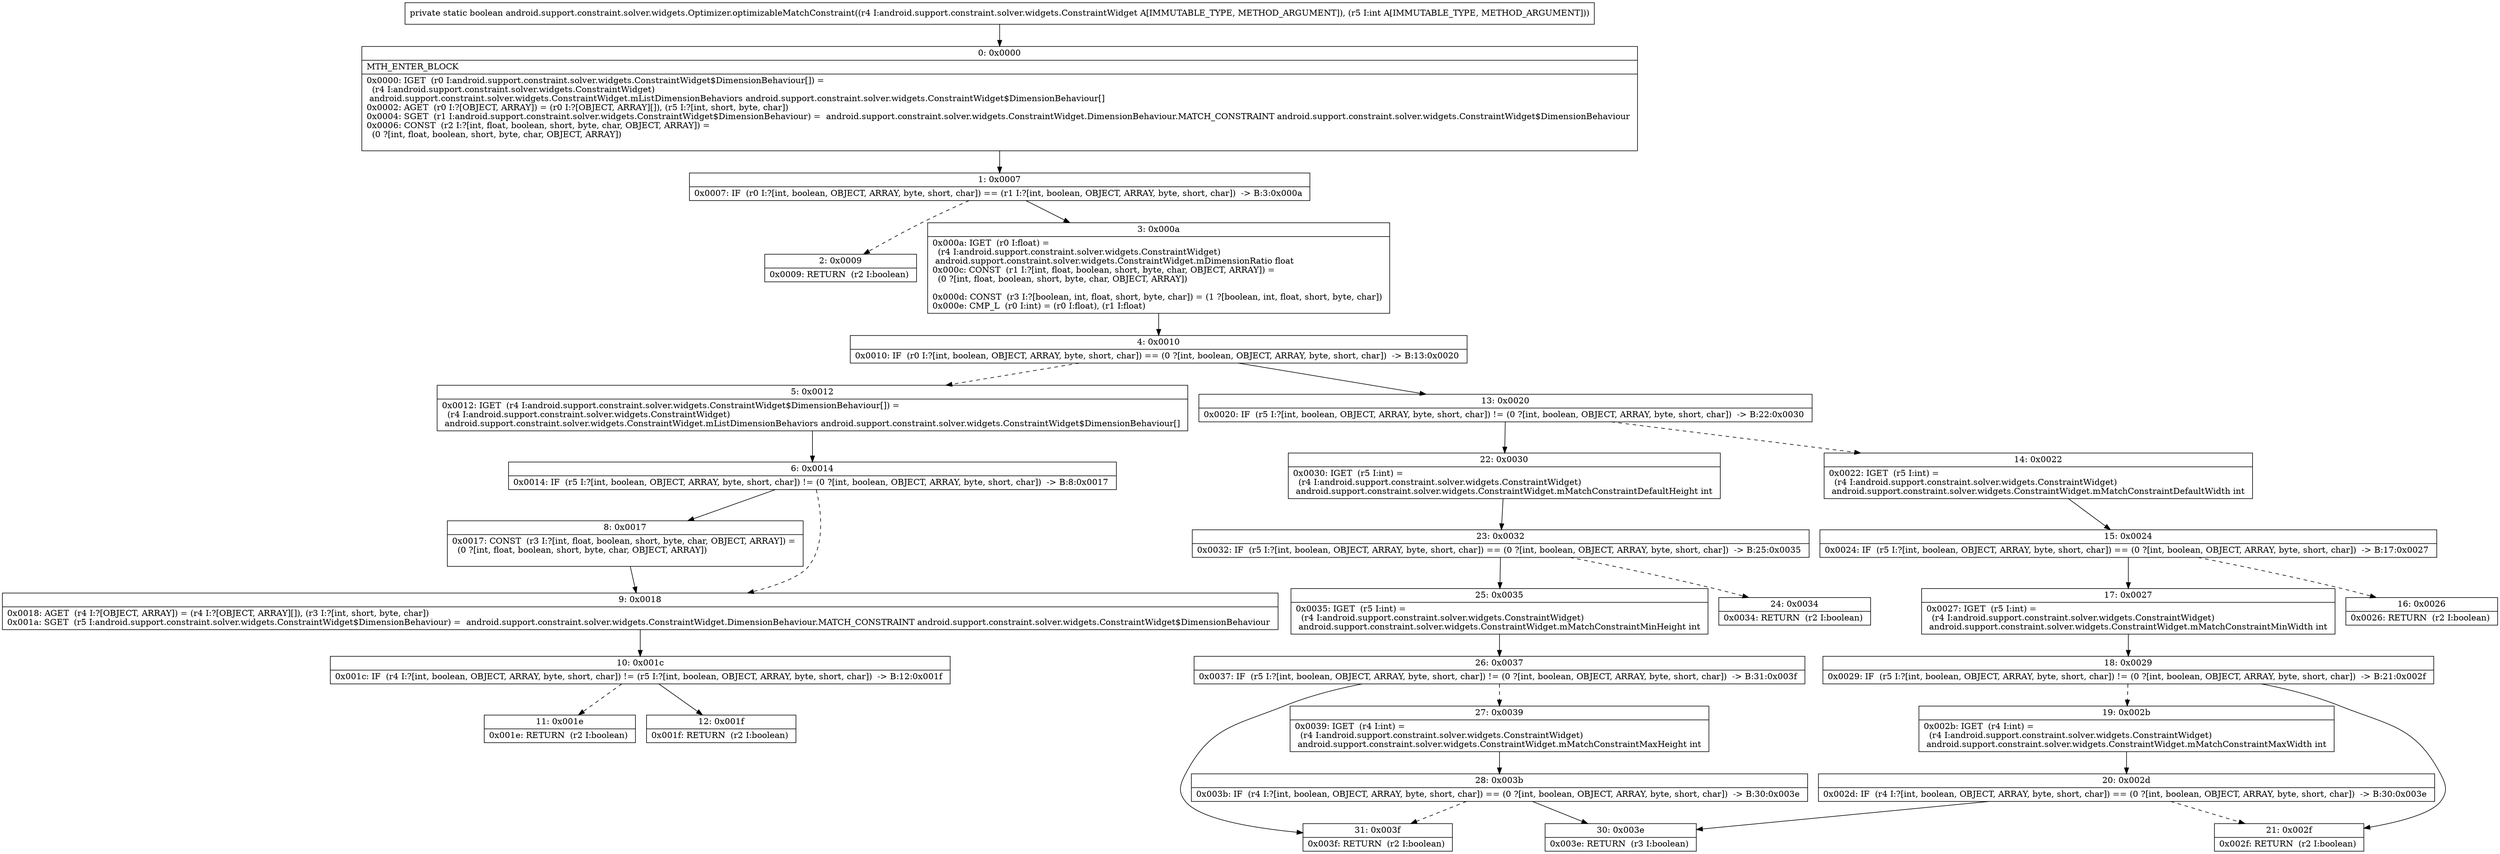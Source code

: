 digraph "CFG forandroid.support.constraint.solver.widgets.Optimizer.optimizableMatchConstraint(Landroid\/support\/constraint\/solver\/widgets\/ConstraintWidget;I)Z" {
Node_0 [shape=record,label="{0\:\ 0x0000|MTH_ENTER_BLOCK\l|0x0000: IGET  (r0 I:android.support.constraint.solver.widgets.ConstraintWidget$DimensionBehaviour[]) = \l  (r4 I:android.support.constraint.solver.widgets.ConstraintWidget)\l android.support.constraint.solver.widgets.ConstraintWidget.mListDimensionBehaviors android.support.constraint.solver.widgets.ConstraintWidget$DimensionBehaviour[] \l0x0002: AGET  (r0 I:?[OBJECT, ARRAY]) = (r0 I:?[OBJECT, ARRAY][]), (r5 I:?[int, short, byte, char]) \l0x0004: SGET  (r1 I:android.support.constraint.solver.widgets.ConstraintWidget$DimensionBehaviour) =  android.support.constraint.solver.widgets.ConstraintWidget.DimensionBehaviour.MATCH_CONSTRAINT android.support.constraint.solver.widgets.ConstraintWidget$DimensionBehaviour \l0x0006: CONST  (r2 I:?[int, float, boolean, short, byte, char, OBJECT, ARRAY]) = \l  (0 ?[int, float, boolean, short, byte, char, OBJECT, ARRAY])\l \l}"];
Node_1 [shape=record,label="{1\:\ 0x0007|0x0007: IF  (r0 I:?[int, boolean, OBJECT, ARRAY, byte, short, char]) == (r1 I:?[int, boolean, OBJECT, ARRAY, byte, short, char])  \-\> B:3:0x000a \l}"];
Node_2 [shape=record,label="{2\:\ 0x0009|0x0009: RETURN  (r2 I:boolean) \l}"];
Node_3 [shape=record,label="{3\:\ 0x000a|0x000a: IGET  (r0 I:float) = \l  (r4 I:android.support.constraint.solver.widgets.ConstraintWidget)\l android.support.constraint.solver.widgets.ConstraintWidget.mDimensionRatio float \l0x000c: CONST  (r1 I:?[int, float, boolean, short, byte, char, OBJECT, ARRAY]) = \l  (0 ?[int, float, boolean, short, byte, char, OBJECT, ARRAY])\l \l0x000d: CONST  (r3 I:?[boolean, int, float, short, byte, char]) = (1 ?[boolean, int, float, short, byte, char]) \l0x000e: CMP_L  (r0 I:int) = (r0 I:float), (r1 I:float) \l}"];
Node_4 [shape=record,label="{4\:\ 0x0010|0x0010: IF  (r0 I:?[int, boolean, OBJECT, ARRAY, byte, short, char]) == (0 ?[int, boolean, OBJECT, ARRAY, byte, short, char])  \-\> B:13:0x0020 \l}"];
Node_5 [shape=record,label="{5\:\ 0x0012|0x0012: IGET  (r4 I:android.support.constraint.solver.widgets.ConstraintWidget$DimensionBehaviour[]) = \l  (r4 I:android.support.constraint.solver.widgets.ConstraintWidget)\l android.support.constraint.solver.widgets.ConstraintWidget.mListDimensionBehaviors android.support.constraint.solver.widgets.ConstraintWidget$DimensionBehaviour[] \l}"];
Node_6 [shape=record,label="{6\:\ 0x0014|0x0014: IF  (r5 I:?[int, boolean, OBJECT, ARRAY, byte, short, char]) != (0 ?[int, boolean, OBJECT, ARRAY, byte, short, char])  \-\> B:8:0x0017 \l}"];
Node_8 [shape=record,label="{8\:\ 0x0017|0x0017: CONST  (r3 I:?[int, float, boolean, short, byte, char, OBJECT, ARRAY]) = \l  (0 ?[int, float, boolean, short, byte, char, OBJECT, ARRAY])\l \l}"];
Node_9 [shape=record,label="{9\:\ 0x0018|0x0018: AGET  (r4 I:?[OBJECT, ARRAY]) = (r4 I:?[OBJECT, ARRAY][]), (r3 I:?[int, short, byte, char]) \l0x001a: SGET  (r5 I:android.support.constraint.solver.widgets.ConstraintWidget$DimensionBehaviour) =  android.support.constraint.solver.widgets.ConstraintWidget.DimensionBehaviour.MATCH_CONSTRAINT android.support.constraint.solver.widgets.ConstraintWidget$DimensionBehaviour \l}"];
Node_10 [shape=record,label="{10\:\ 0x001c|0x001c: IF  (r4 I:?[int, boolean, OBJECT, ARRAY, byte, short, char]) != (r5 I:?[int, boolean, OBJECT, ARRAY, byte, short, char])  \-\> B:12:0x001f \l}"];
Node_11 [shape=record,label="{11\:\ 0x001e|0x001e: RETURN  (r2 I:boolean) \l}"];
Node_12 [shape=record,label="{12\:\ 0x001f|0x001f: RETURN  (r2 I:boolean) \l}"];
Node_13 [shape=record,label="{13\:\ 0x0020|0x0020: IF  (r5 I:?[int, boolean, OBJECT, ARRAY, byte, short, char]) != (0 ?[int, boolean, OBJECT, ARRAY, byte, short, char])  \-\> B:22:0x0030 \l}"];
Node_14 [shape=record,label="{14\:\ 0x0022|0x0022: IGET  (r5 I:int) = \l  (r4 I:android.support.constraint.solver.widgets.ConstraintWidget)\l android.support.constraint.solver.widgets.ConstraintWidget.mMatchConstraintDefaultWidth int \l}"];
Node_15 [shape=record,label="{15\:\ 0x0024|0x0024: IF  (r5 I:?[int, boolean, OBJECT, ARRAY, byte, short, char]) == (0 ?[int, boolean, OBJECT, ARRAY, byte, short, char])  \-\> B:17:0x0027 \l}"];
Node_16 [shape=record,label="{16\:\ 0x0026|0x0026: RETURN  (r2 I:boolean) \l}"];
Node_17 [shape=record,label="{17\:\ 0x0027|0x0027: IGET  (r5 I:int) = \l  (r4 I:android.support.constraint.solver.widgets.ConstraintWidget)\l android.support.constraint.solver.widgets.ConstraintWidget.mMatchConstraintMinWidth int \l}"];
Node_18 [shape=record,label="{18\:\ 0x0029|0x0029: IF  (r5 I:?[int, boolean, OBJECT, ARRAY, byte, short, char]) != (0 ?[int, boolean, OBJECT, ARRAY, byte, short, char])  \-\> B:21:0x002f \l}"];
Node_19 [shape=record,label="{19\:\ 0x002b|0x002b: IGET  (r4 I:int) = \l  (r4 I:android.support.constraint.solver.widgets.ConstraintWidget)\l android.support.constraint.solver.widgets.ConstraintWidget.mMatchConstraintMaxWidth int \l}"];
Node_20 [shape=record,label="{20\:\ 0x002d|0x002d: IF  (r4 I:?[int, boolean, OBJECT, ARRAY, byte, short, char]) == (0 ?[int, boolean, OBJECT, ARRAY, byte, short, char])  \-\> B:30:0x003e \l}"];
Node_21 [shape=record,label="{21\:\ 0x002f|0x002f: RETURN  (r2 I:boolean) \l}"];
Node_22 [shape=record,label="{22\:\ 0x0030|0x0030: IGET  (r5 I:int) = \l  (r4 I:android.support.constraint.solver.widgets.ConstraintWidget)\l android.support.constraint.solver.widgets.ConstraintWidget.mMatchConstraintDefaultHeight int \l}"];
Node_23 [shape=record,label="{23\:\ 0x0032|0x0032: IF  (r5 I:?[int, boolean, OBJECT, ARRAY, byte, short, char]) == (0 ?[int, boolean, OBJECT, ARRAY, byte, short, char])  \-\> B:25:0x0035 \l}"];
Node_24 [shape=record,label="{24\:\ 0x0034|0x0034: RETURN  (r2 I:boolean) \l}"];
Node_25 [shape=record,label="{25\:\ 0x0035|0x0035: IGET  (r5 I:int) = \l  (r4 I:android.support.constraint.solver.widgets.ConstraintWidget)\l android.support.constraint.solver.widgets.ConstraintWidget.mMatchConstraintMinHeight int \l}"];
Node_26 [shape=record,label="{26\:\ 0x0037|0x0037: IF  (r5 I:?[int, boolean, OBJECT, ARRAY, byte, short, char]) != (0 ?[int, boolean, OBJECT, ARRAY, byte, short, char])  \-\> B:31:0x003f \l}"];
Node_27 [shape=record,label="{27\:\ 0x0039|0x0039: IGET  (r4 I:int) = \l  (r4 I:android.support.constraint.solver.widgets.ConstraintWidget)\l android.support.constraint.solver.widgets.ConstraintWidget.mMatchConstraintMaxHeight int \l}"];
Node_28 [shape=record,label="{28\:\ 0x003b|0x003b: IF  (r4 I:?[int, boolean, OBJECT, ARRAY, byte, short, char]) == (0 ?[int, boolean, OBJECT, ARRAY, byte, short, char])  \-\> B:30:0x003e \l}"];
Node_30 [shape=record,label="{30\:\ 0x003e|0x003e: RETURN  (r3 I:boolean) \l}"];
Node_31 [shape=record,label="{31\:\ 0x003f|0x003f: RETURN  (r2 I:boolean) \l}"];
MethodNode[shape=record,label="{private static boolean android.support.constraint.solver.widgets.Optimizer.optimizableMatchConstraint((r4 I:android.support.constraint.solver.widgets.ConstraintWidget A[IMMUTABLE_TYPE, METHOD_ARGUMENT]), (r5 I:int A[IMMUTABLE_TYPE, METHOD_ARGUMENT])) }"];
MethodNode -> Node_0;
Node_0 -> Node_1;
Node_1 -> Node_2[style=dashed];
Node_1 -> Node_3;
Node_3 -> Node_4;
Node_4 -> Node_5[style=dashed];
Node_4 -> Node_13;
Node_5 -> Node_6;
Node_6 -> Node_8;
Node_6 -> Node_9[style=dashed];
Node_8 -> Node_9;
Node_9 -> Node_10;
Node_10 -> Node_11[style=dashed];
Node_10 -> Node_12;
Node_13 -> Node_14[style=dashed];
Node_13 -> Node_22;
Node_14 -> Node_15;
Node_15 -> Node_16[style=dashed];
Node_15 -> Node_17;
Node_17 -> Node_18;
Node_18 -> Node_19[style=dashed];
Node_18 -> Node_21;
Node_19 -> Node_20;
Node_20 -> Node_21[style=dashed];
Node_20 -> Node_30;
Node_22 -> Node_23;
Node_23 -> Node_24[style=dashed];
Node_23 -> Node_25;
Node_25 -> Node_26;
Node_26 -> Node_27[style=dashed];
Node_26 -> Node_31;
Node_27 -> Node_28;
Node_28 -> Node_30;
Node_28 -> Node_31[style=dashed];
}

